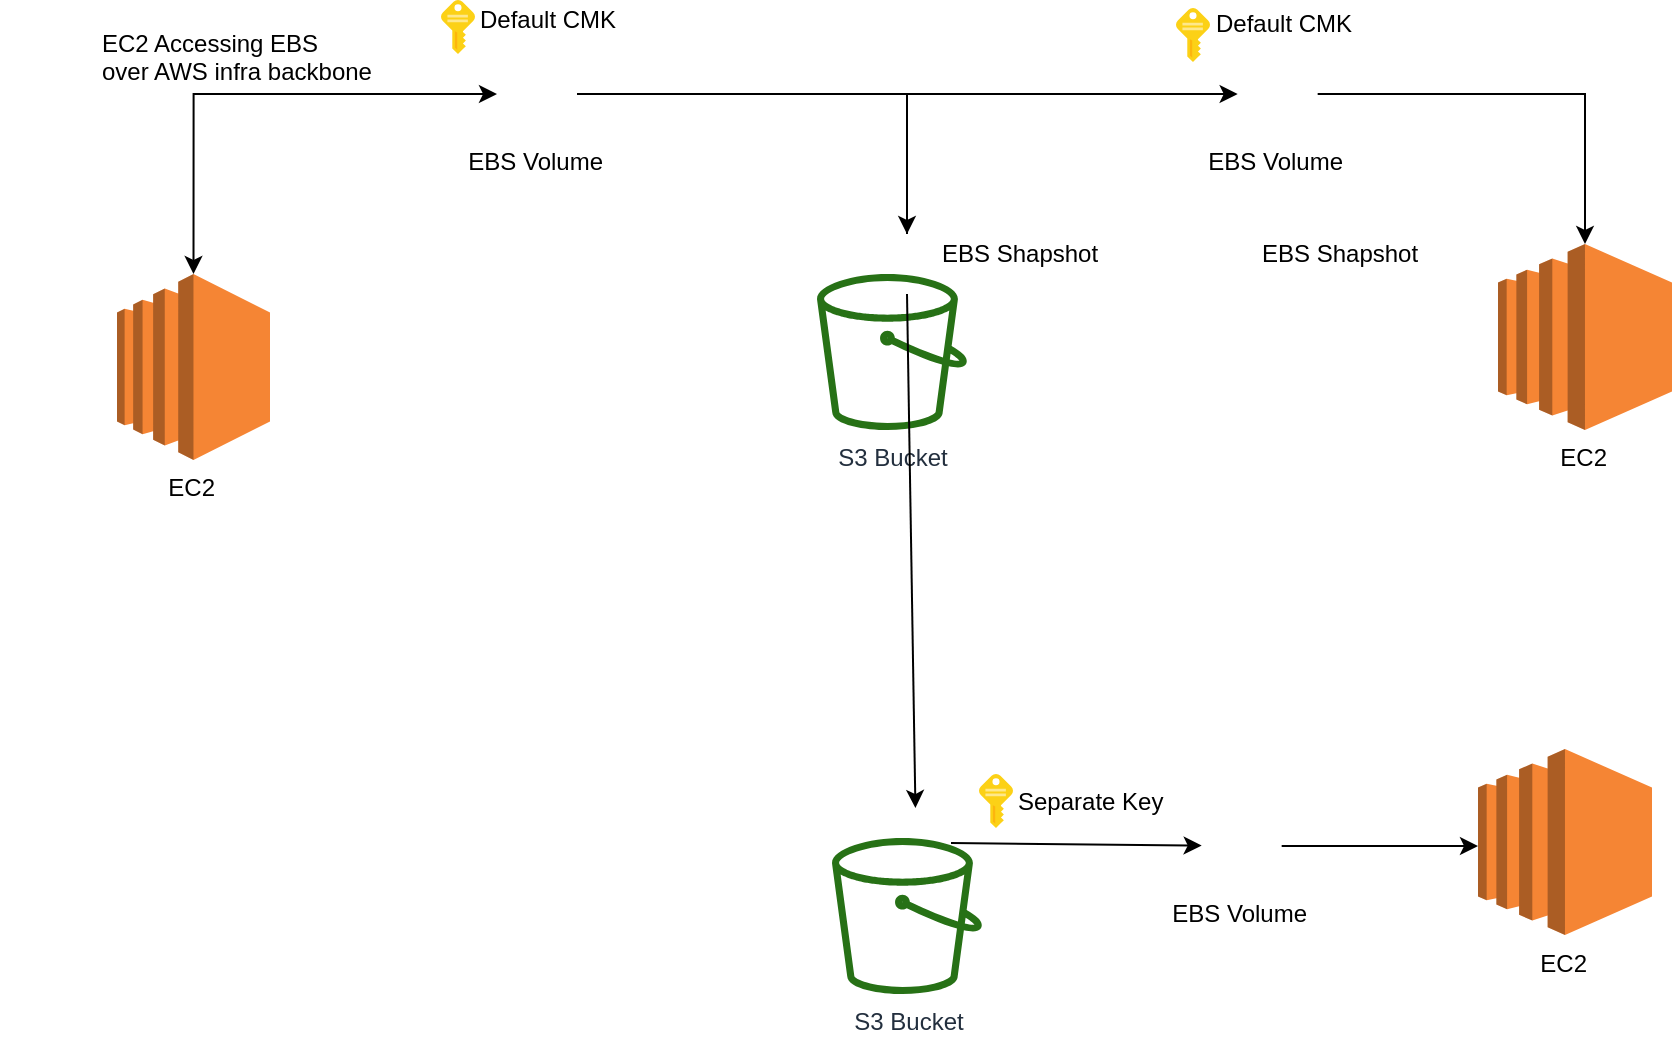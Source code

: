 <mxfile version="10.6.7" type="github"><diagram id="ix3snSlTVUiC36c1ioKD" name="Page-1"><mxGraphModel dx="754" dy="467" grid="1" gridSize="10" guides="1" tooltips="1" connect="1" arrows="1" fold="1" page="0" pageScale="1" pageWidth="827" pageHeight="1169" math="0" shadow="0"><root><mxCell id="0"/><mxCell id="1" parent="0"/><mxCell id="qNs3htWt9hbmFlpp7mHH-1" value="S3 Bucket" style="outlineConnect=0;fontColor=#232F3E;gradientColor=none;fillColor=#277116;strokeColor=none;dashed=0;verticalLabelPosition=bottom;verticalAlign=top;align=center;html=1;fontSize=12;fontStyle=0;aspect=fixed;pointerEvents=1;shape=mxgraph.aws4.bucket;" parent="1" vertex="1"><mxGeometry x="429.5" y="207" width="75" height="78" as="geometry"/></mxCell><mxCell id="qNs3htWt9hbmFlpp7mHH-10" style="edgeStyle=orthogonalEdgeStyle;rounded=0;orthogonalLoop=1;jettySize=auto;html=1;exitX=0.5;exitY=0;exitDx=0;exitDy=0;exitPerimeter=0;entryX=0;entryY=0.5;entryDx=0;entryDy=0;startArrow=classic;startFill=1;" parent="1" source="qNs3htWt9hbmFlpp7mHH-2" target="qNs3htWt9hbmFlpp7mHH-3" edge="1"><mxGeometry relative="1" as="geometry"/></mxCell><mxCell id="qNs3htWt9hbmFlpp7mHH-2" value="EC2&amp;nbsp;" style="outlineConnect=0;dashed=0;verticalLabelPosition=bottom;verticalAlign=top;align=center;html=1;shape=mxgraph.aws3.ec2;fillColor=#F58534;gradientColor=none;" parent="1" vertex="1"><mxGeometry x="79.5" y="207" width="76.5" height="93" as="geometry"/></mxCell><mxCell id="qNs3htWt9hbmFlpp7mHH-8" style="edgeStyle=orthogonalEdgeStyle;rounded=0;orthogonalLoop=1;jettySize=auto;html=1;exitX=1;exitY=0.5;exitDx=0;exitDy=0;entryX=0.5;entryY=0;entryDx=0;entryDy=0;" parent="1" source="qNs3htWt9hbmFlpp7mHH-3" target="qNs3htWt9hbmFlpp7mHH-4" edge="1"><mxGeometry relative="1" as="geometry"/></mxCell><mxCell id="qNs3htWt9hbmFlpp7mHH-3" value="EBS Volume&amp;nbsp;" style="shape=image;html=1;verticalAlign=top;verticalLabelPosition=bottom;labelBackgroundColor=#ffffff;imageAspect=0;aspect=fixed;image=https://cdn1.iconfinder.com/data/icons/social-shade-rounded-rects/512/aws-128.png" parent="1" vertex="1"><mxGeometry x="269.5" y="97" width="40" height="40" as="geometry"/></mxCell><mxCell id="5_jhcrbaJQ8JFyR0FbeD-5" style="edgeStyle=orthogonalEdgeStyle;rounded=0;orthogonalLoop=1;jettySize=auto;html=1;exitX=0.5;exitY=0;exitDx=0;exitDy=0;entryX=0;entryY=0.5;entryDx=0;entryDy=0;" edge="1" parent="1" source="qNs3htWt9hbmFlpp7mHH-4" target="5_jhcrbaJQ8JFyR0FbeD-4"><mxGeometry relative="1" as="geometry"/></mxCell><mxCell id="5_jhcrbaJQ8JFyR0FbeD-26" style="edgeStyle=none;rounded=0;orthogonalLoop=1;jettySize=auto;html=1;exitX=0.5;exitY=1;exitDx=0;exitDy=0;" edge="1" parent="1" source="qNs3htWt9hbmFlpp7mHH-4" target="5_jhcrbaJQ8JFyR0FbeD-18"><mxGeometry relative="1" as="geometry"/></mxCell><mxCell id="qNs3htWt9hbmFlpp7mHH-4" value="" style="shape=image;html=1;verticalAlign=top;verticalLabelPosition=bottom;labelBackgroundColor=#ffffff;imageAspect=0;aspect=fixed;image=https://cdn1.iconfinder.com/data/icons/social-shade-rounded-rects/512/aws-128.png" parent="1" vertex="1"><mxGeometry x="459.5" y="187" width="30" height="30" as="geometry"/></mxCell><mxCell id="qNs3htWt9hbmFlpp7mHH-15" value="&lt;span&gt;EC2 Accessing EBS &lt;br&gt;over AWS infra backbone&lt;/span&gt;" style="text;html=1;resizable=0;points=[];autosize=1;align=left;verticalAlign=top;spacingTop=-4;" parent="1" vertex="1"><mxGeometry x="69.5" y="82" width="150" height="30" as="geometry"/></mxCell><mxCell id="qNs3htWt9hbmFlpp7mHH-16" value="" style="shape=image;html=1;verticalAlign=top;verticalLabelPosition=bottom;labelBackgroundColor=#ffffff;imageAspect=0;aspect=fixed;image=https://cdn2.iconfinder.com/data/icons/amazon-aws-stencils/100/Non-Service_Specific_copy__AWS_Cloud-128.png" parent="1" vertex="1"><mxGeometry x="405.5" y="93" width="48" height="48" as="geometry"/></mxCell><mxCell id="qNs3htWt9hbmFlpp7mHH-17" value="" style="shape=image;html=1;verticalAlign=top;verticalLabelPosition=bottom;labelBackgroundColor=#ffffff;imageAspect=0;aspect=fixed;image=https://cdn2.iconfinder.com/data/icons/amazon-aws-stencils/100/Non-Service_Specific_copy__AWS_Cloud-128.png" parent="1" vertex="1"><mxGeometry x="21.5" y="73" width="48" height="48" as="geometry"/></mxCell><mxCell id="5_jhcrbaJQ8JFyR0FbeD-1" value="" style="aspect=fixed;html=1;perimeter=none;align=center;shadow=0;dashed=0;image;fontSize=12;image=img/lib/mscae/Key.svg;" vertex="1" parent="1"><mxGeometry x="241.5" y="70" width="17" height="27" as="geometry"/></mxCell><mxCell id="5_jhcrbaJQ8JFyR0FbeD-9" style="edgeStyle=orthogonalEdgeStyle;rounded=0;orthogonalLoop=1;jettySize=auto;html=1;exitX=1;exitY=0.5;exitDx=0;exitDy=0;entryX=0.5;entryY=0;entryDx=0;entryDy=0;entryPerimeter=0;" edge="1" parent="1" source="5_jhcrbaJQ8JFyR0FbeD-4" target="5_jhcrbaJQ8JFyR0FbeD-6"><mxGeometry relative="1" as="geometry"/></mxCell><mxCell id="5_jhcrbaJQ8JFyR0FbeD-4" value="EBS Volume&amp;nbsp;" style="shape=image;html=1;verticalAlign=top;verticalLabelPosition=bottom;labelBackgroundColor=#ffffff;imageAspect=0;aspect=fixed;image=https://cdn1.iconfinder.com/data/icons/social-shade-rounded-rects/512/aws-128.png" vertex="1" parent="1"><mxGeometry x="639.833" y="97" width="40" height="40" as="geometry"/></mxCell><mxCell id="5_jhcrbaJQ8JFyR0FbeD-6" value="EC2&amp;nbsp;" style="outlineConnect=0;dashed=0;verticalLabelPosition=bottom;verticalAlign=top;align=center;html=1;shape=mxgraph.aws3.ec2;fillColor=#F58534;gradientColor=none;" vertex="1" parent="1"><mxGeometry x="770" y="192" width="87" height="93" as="geometry"/></mxCell><mxCell id="5_jhcrbaJQ8JFyR0FbeD-11" value="" style="aspect=fixed;html=1;perimeter=none;align=center;shadow=0;dashed=0;image;fontSize=12;image=img/lib/mscae/Key.svg;" vertex="1" parent="1"><mxGeometry x="609" y="74" width="17" height="27" as="geometry"/></mxCell><mxCell id="5_jhcrbaJQ8JFyR0FbeD-12" value="" style="shape=image;html=1;verticalAlign=top;verticalLabelPosition=bottom;labelBackgroundColor=#ffffff;imageAspect=0;aspect=fixed;image=https://cdn2.iconfinder.com/data/icons/amazon-aws-stencils/100/Non-Service_Specific_copy__AWS_Cloud-128.png" vertex="1" parent="1"><mxGeometry x="540" y="91" width="48" height="48" as="geometry"/></mxCell><mxCell id="5_jhcrbaJQ8JFyR0FbeD-15" value="Default CMK&amp;nbsp;" style="text;html=1;resizable=0;points=[];autosize=1;align=left;verticalAlign=top;spacingTop=-4;" vertex="1" parent="1"><mxGeometry x="258.5" y="70" width="90" height="20" as="geometry"/></mxCell><mxCell id="5_jhcrbaJQ8JFyR0FbeD-16" value="Default CMK&amp;nbsp;" style="text;html=1;resizable=0;points=[];autosize=1;align=left;verticalAlign=top;spacingTop=-4;" vertex="1" parent="1"><mxGeometry x="627" y="72" width="90" height="20" as="geometry"/></mxCell><mxCell id="5_jhcrbaJQ8JFyR0FbeD-17" value="S3 Bucket" style="outlineConnect=0;fontColor=#232F3E;gradientColor=none;fillColor=#277116;strokeColor=none;dashed=0;verticalLabelPosition=bottom;verticalAlign=top;align=center;html=1;fontSize=12;fontStyle=0;aspect=fixed;pointerEvents=1;shape=mxgraph.aws4.bucket;" vertex="1" parent="1"><mxGeometry x="437" y="489" width="75" height="78" as="geometry"/></mxCell><mxCell id="5_jhcrbaJQ8JFyR0FbeD-27" style="edgeStyle=none;rounded=0;orthogonalLoop=1;jettySize=auto;html=1;exitX=1;exitY=0.5;exitDx=0;exitDy=0;" edge="1" parent="1" source="5_jhcrbaJQ8JFyR0FbeD-28"><mxGeometry relative="1" as="geometry"><mxPoint x="760" y="493" as="targetPoint"/></mxGeometry></mxCell><mxCell id="5_jhcrbaJQ8JFyR0FbeD-18" value="" style="shape=image;html=1;verticalAlign=top;verticalLabelPosition=bottom;labelBackgroundColor=#ffffff;imageAspect=0;aspect=fixed;image=https://cdn1.iconfinder.com/data/icons/social-shade-rounded-rects/512/aws-128.png" vertex="1" parent="1"><mxGeometry x="461.5" y="474" width="35" height="35" as="geometry"/></mxCell><mxCell id="5_jhcrbaJQ8JFyR0FbeD-20" value="EBS Shapshot" style="text;html=1;resizable=0;points=[];autosize=1;align=left;verticalAlign=top;spacingTop=-4;" vertex="1" parent="1"><mxGeometry x="650" y="187" width="90" height="20" as="geometry"/></mxCell><mxCell id="5_jhcrbaJQ8JFyR0FbeD-21" value="EC2&amp;nbsp;" style="outlineConnect=0;dashed=0;verticalLabelPosition=bottom;verticalAlign=top;align=center;html=1;shape=mxgraph.aws3.ec2;fillColor=#F58534;gradientColor=none;" vertex="1" parent="1"><mxGeometry x="760" y="444.5" width="87" height="93" as="geometry"/></mxCell><mxCell id="5_jhcrbaJQ8JFyR0FbeD-23" value="" style="aspect=fixed;html=1;perimeter=none;align=center;shadow=0;dashed=0;image;fontSize=12;image=img/lib/mscae/Key.svg;" vertex="1" parent="1"><mxGeometry x="510.5" y="457" width="17" height="27" as="geometry"/></mxCell><mxCell id="5_jhcrbaJQ8JFyR0FbeD-24" value="Separate Key" style="text;html=1;resizable=0;points=[];autosize=1;align=left;verticalAlign=top;spacingTop=-4;" vertex="1" parent="1"><mxGeometry x="527.5" y="460.5" width="90" height="20" as="geometry"/></mxCell><mxCell id="5_jhcrbaJQ8JFyR0FbeD-28" value="EBS Volume&amp;nbsp;" style="shape=image;html=1;verticalAlign=top;verticalLabelPosition=bottom;labelBackgroundColor=#ffffff;imageAspect=0;aspect=fixed;image=https://cdn1.iconfinder.com/data/icons/social-shade-rounded-rects/512/aws-128.png" vertex="1" parent="1"><mxGeometry x="621.833" y="473" width="40" height="40" as="geometry"/></mxCell><mxCell id="5_jhcrbaJQ8JFyR0FbeD-29" style="edgeStyle=none;rounded=0;orthogonalLoop=1;jettySize=auto;html=1;exitX=1;exitY=0.5;exitDx=0;exitDy=0;" edge="1" parent="1" source="5_jhcrbaJQ8JFyR0FbeD-18" target="5_jhcrbaJQ8JFyR0FbeD-28"><mxGeometry relative="1" as="geometry"><mxPoint x="497" y="492" as="sourcePoint"/><mxPoint x="760" y="492.858" as="targetPoint"/></mxGeometry></mxCell><mxCell id="qNs3htWt9hbmFlpp7mHH-13" value="EBS Shapshot" style="text;html=1;resizable=0;points=[];autosize=1;align=left;verticalAlign=top;spacingTop=-4;" parent="1" vertex="1"><mxGeometry x="489.5" y="187" width="90" height="20" as="geometry"/></mxCell></root></mxGraphModel></diagram></mxfile>
